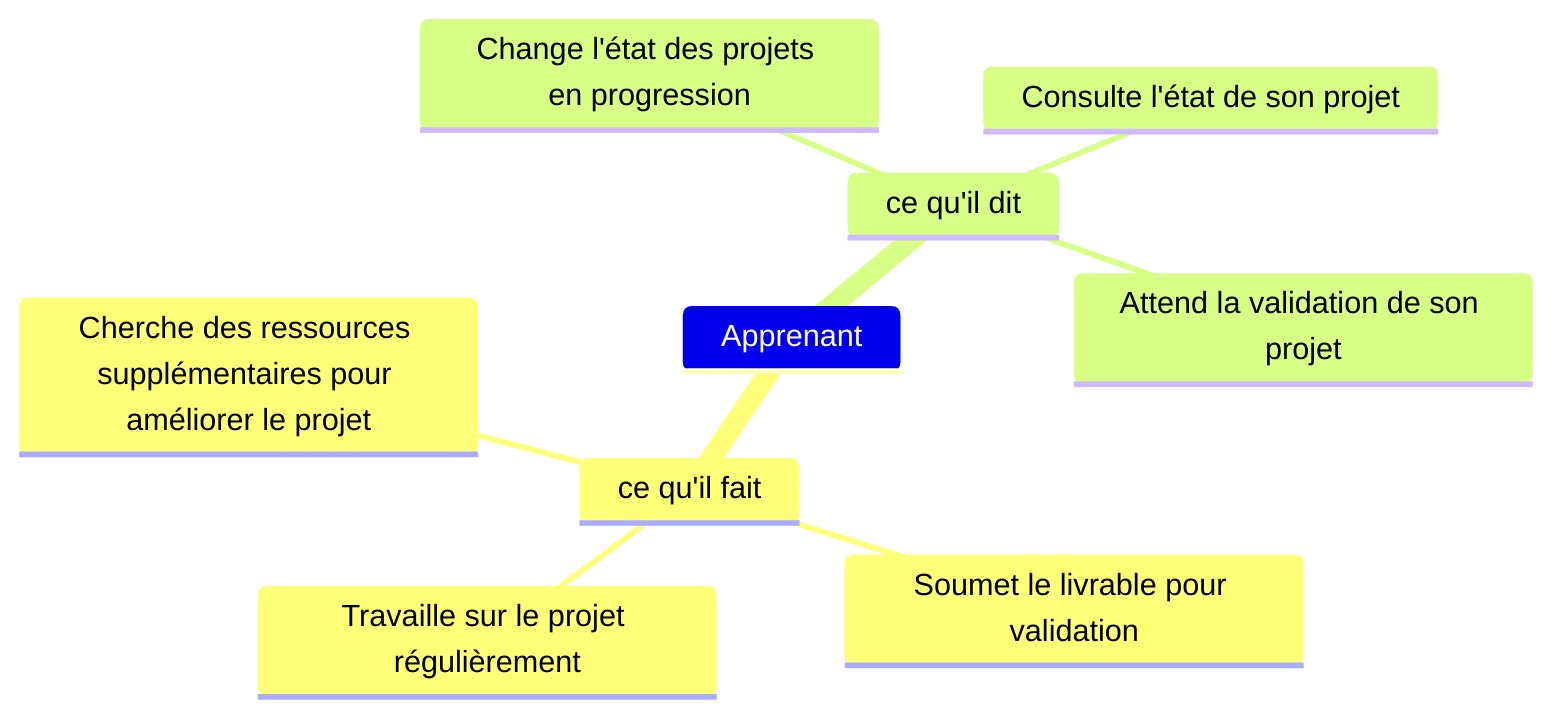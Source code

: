 %% @config(../../../modélisation/mindmap-config.json)
mindmap
Apprenant

       ce qu'il fait
        Travaille sur le projet régulièrement

        Soumet le livrable pour validation

        Cherche des ressources supplémentaires pour améliorer le projet

      ce qu'il dit

       Change l'état des projets en progression

       Consulte l'état de son projet

       Attend la validation de son projet
